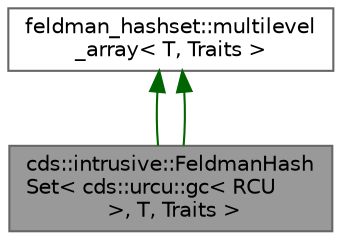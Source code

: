 digraph "cds::intrusive::FeldmanHashSet&lt; cds::urcu::gc&lt; RCU &gt;, T, Traits &gt;"
{
 // LATEX_PDF_SIZE
  bgcolor="transparent";
  edge [fontname=Helvetica,fontsize=10,labelfontname=Helvetica,labelfontsize=10];
  node [fontname=Helvetica,fontsize=10,shape=box,height=0.2,width=0.4];
  Node1 [id="Node000001",label="cds::intrusive::FeldmanHash\lSet\< cds::urcu::gc\< RCU\l \>, T, Traits \>",height=0.2,width=0.4,color="gray40", fillcolor="grey60", style="filled", fontcolor="black",tooltip="Intrusive hash set based on multi-level array, RCU specialization"];
  Node2 -> Node1 [id="edge1_Node000001_Node000002",dir="back",color="darkgreen",style="solid",tooltip=" "];
  Node2 [id="Node000002",label="feldman_hashset::multilevel\l_array\< T, Traits \>",height=0.2,width=0.4,color="gray40", fillcolor="white", style="filled",tooltip=" "];
  Node2 -> Node1 [id="edge2_Node000001_Node000002",dir="back",color="darkgreen",style="solid",tooltip=" "];
}
